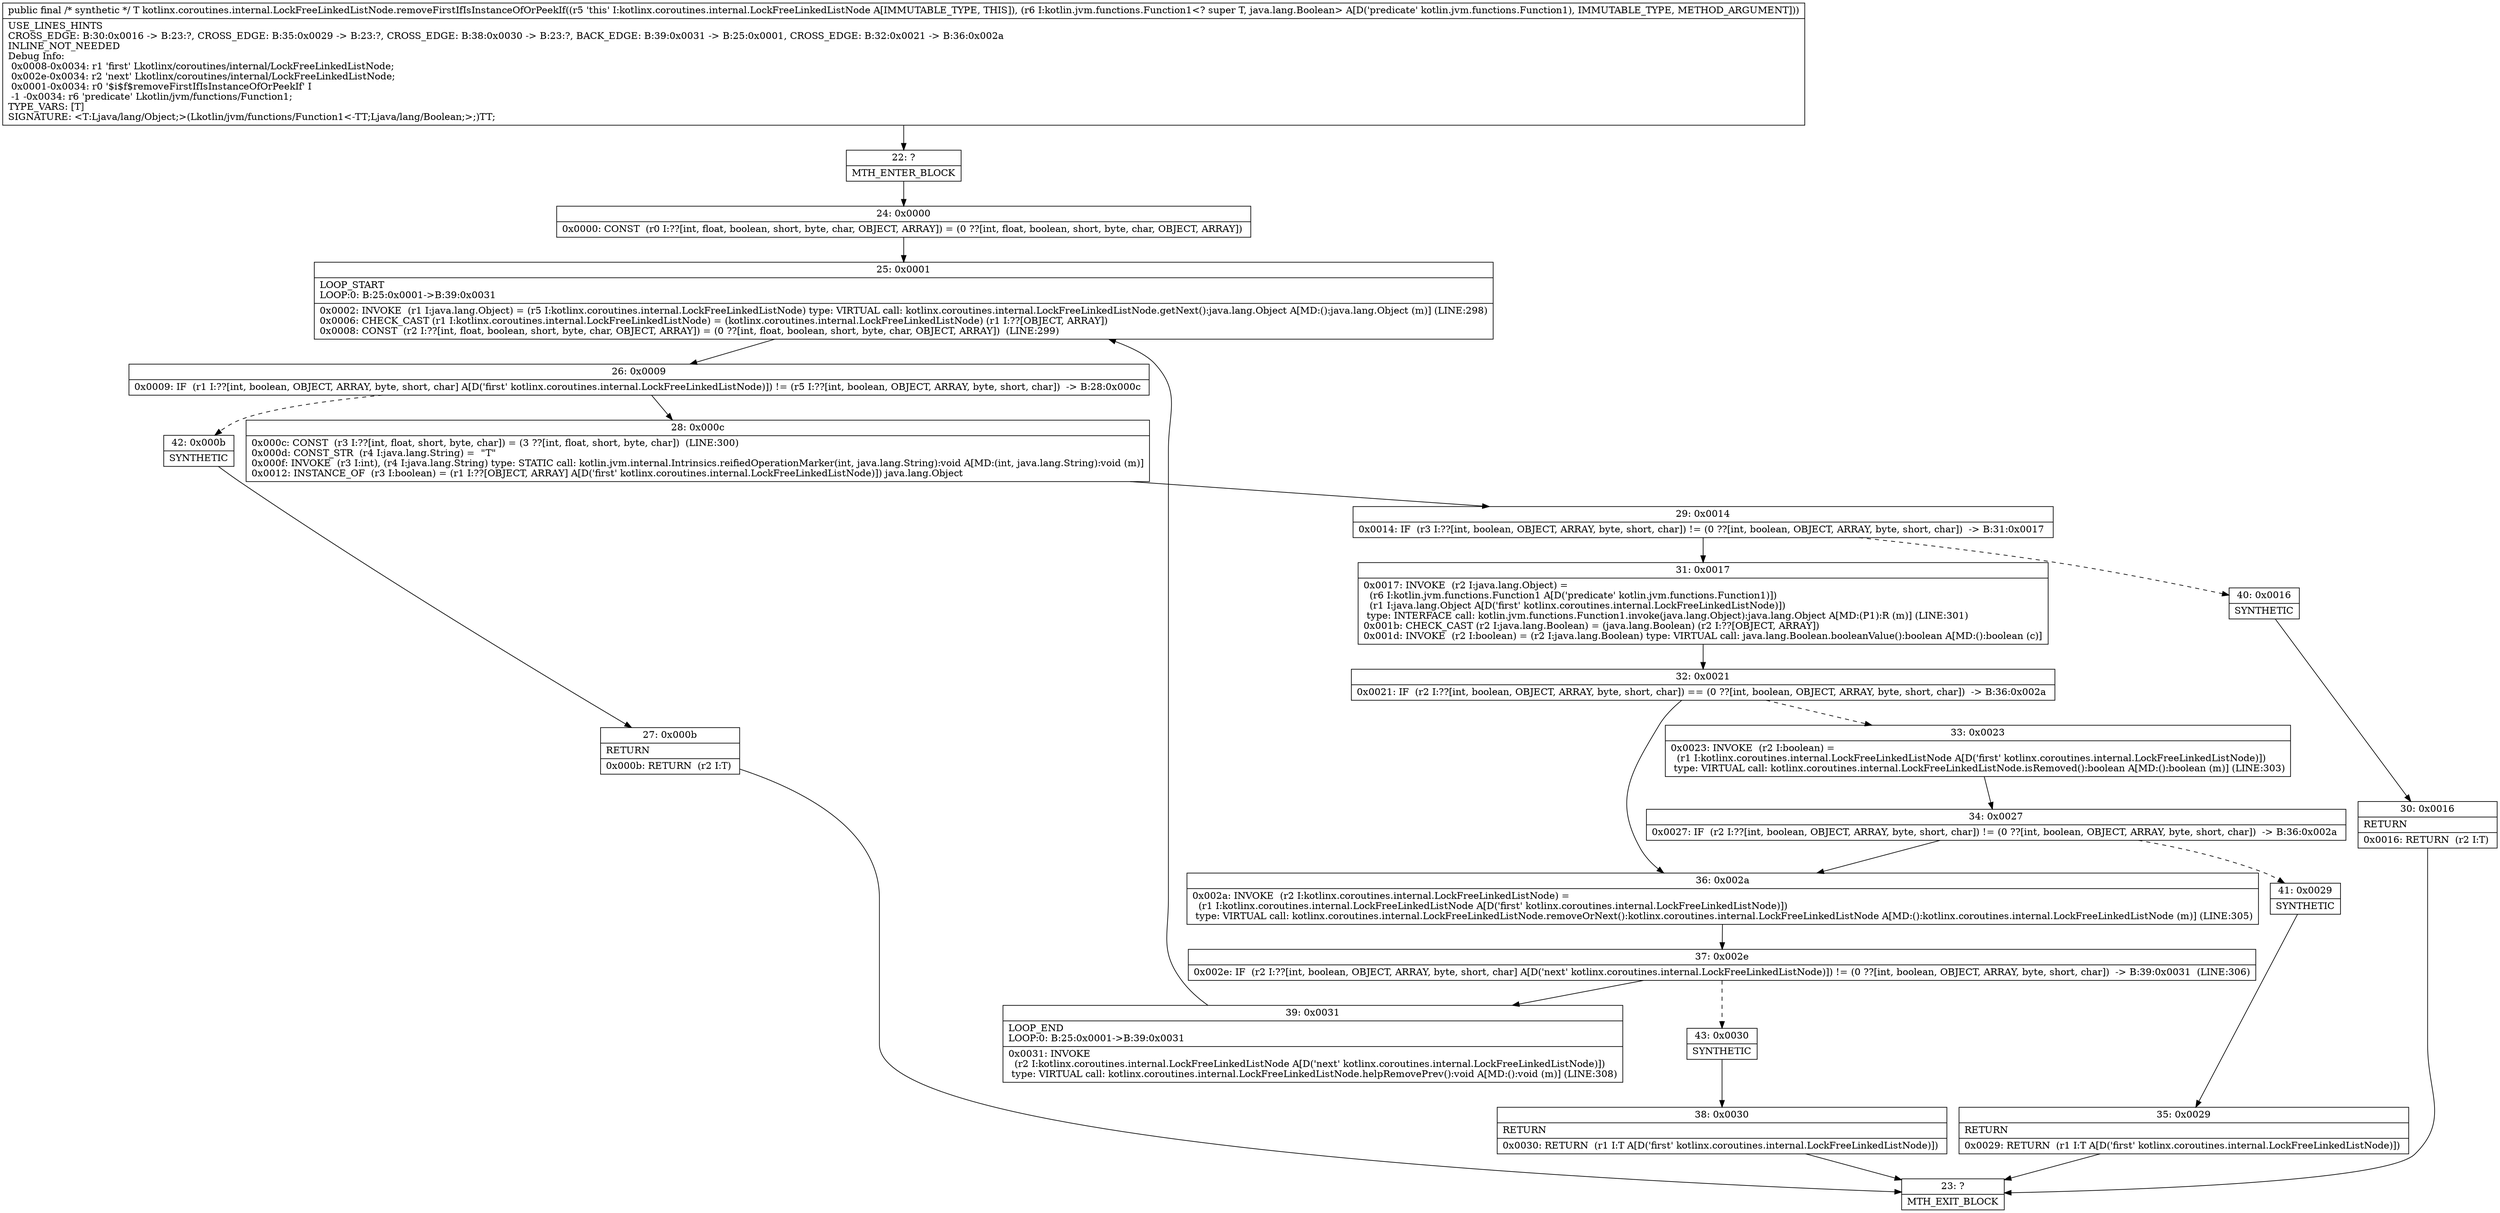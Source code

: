 digraph "CFG forkotlinx.coroutines.internal.LockFreeLinkedListNode.removeFirstIfIsInstanceOfOrPeekIf(Lkotlin\/jvm\/functions\/Function1;)Ljava\/lang\/Object;" {
Node_22 [shape=record,label="{22\:\ ?|MTH_ENTER_BLOCK\l}"];
Node_24 [shape=record,label="{24\:\ 0x0000|0x0000: CONST  (r0 I:??[int, float, boolean, short, byte, char, OBJECT, ARRAY]) = (0 ??[int, float, boolean, short, byte, char, OBJECT, ARRAY]) \l}"];
Node_25 [shape=record,label="{25\:\ 0x0001|LOOP_START\lLOOP:0: B:25:0x0001\-\>B:39:0x0031\l|0x0002: INVOKE  (r1 I:java.lang.Object) = (r5 I:kotlinx.coroutines.internal.LockFreeLinkedListNode) type: VIRTUAL call: kotlinx.coroutines.internal.LockFreeLinkedListNode.getNext():java.lang.Object A[MD:():java.lang.Object (m)] (LINE:298)\l0x0006: CHECK_CAST (r1 I:kotlinx.coroutines.internal.LockFreeLinkedListNode) = (kotlinx.coroutines.internal.LockFreeLinkedListNode) (r1 I:??[OBJECT, ARRAY]) \l0x0008: CONST  (r2 I:??[int, float, boolean, short, byte, char, OBJECT, ARRAY]) = (0 ??[int, float, boolean, short, byte, char, OBJECT, ARRAY])  (LINE:299)\l}"];
Node_26 [shape=record,label="{26\:\ 0x0009|0x0009: IF  (r1 I:??[int, boolean, OBJECT, ARRAY, byte, short, char] A[D('first' kotlinx.coroutines.internal.LockFreeLinkedListNode)]) != (r5 I:??[int, boolean, OBJECT, ARRAY, byte, short, char])  \-\> B:28:0x000c \l}"];
Node_28 [shape=record,label="{28\:\ 0x000c|0x000c: CONST  (r3 I:??[int, float, short, byte, char]) = (3 ??[int, float, short, byte, char])  (LINE:300)\l0x000d: CONST_STR  (r4 I:java.lang.String) =  \"T\" \l0x000f: INVOKE  (r3 I:int), (r4 I:java.lang.String) type: STATIC call: kotlin.jvm.internal.Intrinsics.reifiedOperationMarker(int, java.lang.String):void A[MD:(int, java.lang.String):void (m)]\l0x0012: INSTANCE_OF  (r3 I:boolean) = (r1 I:??[OBJECT, ARRAY] A[D('first' kotlinx.coroutines.internal.LockFreeLinkedListNode)]) java.lang.Object \l}"];
Node_29 [shape=record,label="{29\:\ 0x0014|0x0014: IF  (r3 I:??[int, boolean, OBJECT, ARRAY, byte, short, char]) != (0 ??[int, boolean, OBJECT, ARRAY, byte, short, char])  \-\> B:31:0x0017 \l}"];
Node_31 [shape=record,label="{31\:\ 0x0017|0x0017: INVOKE  (r2 I:java.lang.Object) = \l  (r6 I:kotlin.jvm.functions.Function1 A[D('predicate' kotlin.jvm.functions.Function1)])\l  (r1 I:java.lang.Object A[D('first' kotlinx.coroutines.internal.LockFreeLinkedListNode)])\l type: INTERFACE call: kotlin.jvm.functions.Function1.invoke(java.lang.Object):java.lang.Object A[MD:(P1):R (m)] (LINE:301)\l0x001b: CHECK_CAST (r2 I:java.lang.Boolean) = (java.lang.Boolean) (r2 I:??[OBJECT, ARRAY]) \l0x001d: INVOKE  (r2 I:boolean) = (r2 I:java.lang.Boolean) type: VIRTUAL call: java.lang.Boolean.booleanValue():boolean A[MD:():boolean (c)]\l}"];
Node_32 [shape=record,label="{32\:\ 0x0021|0x0021: IF  (r2 I:??[int, boolean, OBJECT, ARRAY, byte, short, char]) == (0 ??[int, boolean, OBJECT, ARRAY, byte, short, char])  \-\> B:36:0x002a \l}"];
Node_33 [shape=record,label="{33\:\ 0x0023|0x0023: INVOKE  (r2 I:boolean) = \l  (r1 I:kotlinx.coroutines.internal.LockFreeLinkedListNode A[D('first' kotlinx.coroutines.internal.LockFreeLinkedListNode)])\l type: VIRTUAL call: kotlinx.coroutines.internal.LockFreeLinkedListNode.isRemoved():boolean A[MD:():boolean (m)] (LINE:303)\l}"];
Node_34 [shape=record,label="{34\:\ 0x0027|0x0027: IF  (r2 I:??[int, boolean, OBJECT, ARRAY, byte, short, char]) != (0 ??[int, boolean, OBJECT, ARRAY, byte, short, char])  \-\> B:36:0x002a \l}"];
Node_41 [shape=record,label="{41\:\ 0x0029|SYNTHETIC\l}"];
Node_35 [shape=record,label="{35\:\ 0x0029|RETURN\l|0x0029: RETURN  (r1 I:T A[D('first' kotlinx.coroutines.internal.LockFreeLinkedListNode)]) \l}"];
Node_23 [shape=record,label="{23\:\ ?|MTH_EXIT_BLOCK\l}"];
Node_36 [shape=record,label="{36\:\ 0x002a|0x002a: INVOKE  (r2 I:kotlinx.coroutines.internal.LockFreeLinkedListNode) = \l  (r1 I:kotlinx.coroutines.internal.LockFreeLinkedListNode A[D('first' kotlinx.coroutines.internal.LockFreeLinkedListNode)])\l type: VIRTUAL call: kotlinx.coroutines.internal.LockFreeLinkedListNode.removeOrNext():kotlinx.coroutines.internal.LockFreeLinkedListNode A[MD:():kotlinx.coroutines.internal.LockFreeLinkedListNode (m)] (LINE:305)\l}"];
Node_37 [shape=record,label="{37\:\ 0x002e|0x002e: IF  (r2 I:??[int, boolean, OBJECT, ARRAY, byte, short, char] A[D('next' kotlinx.coroutines.internal.LockFreeLinkedListNode)]) != (0 ??[int, boolean, OBJECT, ARRAY, byte, short, char])  \-\> B:39:0x0031  (LINE:306)\l}"];
Node_39 [shape=record,label="{39\:\ 0x0031|LOOP_END\lLOOP:0: B:25:0x0001\-\>B:39:0x0031\l|0x0031: INVOKE  \l  (r2 I:kotlinx.coroutines.internal.LockFreeLinkedListNode A[D('next' kotlinx.coroutines.internal.LockFreeLinkedListNode)])\l type: VIRTUAL call: kotlinx.coroutines.internal.LockFreeLinkedListNode.helpRemovePrev():void A[MD:():void (m)] (LINE:308)\l}"];
Node_43 [shape=record,label="{43\:\ 0x0030|SYNTHETIC\l}"];
Node_38 [shape=record,label="{38\:\ 0x0030|RETURN\l|0x0030: RETURN  (r1 I:T A[D('first' kotlinx.coroutines.internal.LockFreeLinkedListNode)]) \l}"];
Node_40 [shape=record,label="{40\:\ 0x0016|SYNTHETIC\l}"];
Node_30 [shape=record,label="{30\:\ 0x0016|RETURN\l|0x0016: RETURN  (r2 I:T) \l}"];
Node_42 [shape=record,label="{42\:\ 0x000b|SYNTHETIC\l}"];
Node_27 [shape=record,label="{27\:\ 0x000b|RETURN\l|0x000b: RETURN  (r2 I:T) \l}"];
MethodNode[shape=record,label="{public final \/* synthetic *\/ T kotlinx.coroutines.internal.LockFreeLinkedListNode.removeFirstIfIsInstanceOfOrPeekIf((r5 'this' I:kotlinx.coroutines.internal.LockFreeLinkedListNode A[IMMUTABLE_TYPE, THIS]), (r6 I:kotlin.jvm.functions.Function1\<? super T, java.lang.Boolean\> A[D('predicate' kotlin.jvm.functions.Function1), IMMUTABLE_TYPE, METHOD_ARGUMENT]))  | USE_LINES_HINTS\lCROSS_EDGE: B:30:0x0016 \-\> B:23:?, CROSS_EDGE: B:35:0x0029 \-\> B:23:?, CROSS_EDGE: B:38:0x0030 \-\> B:23:?, BACK_EDGE: B:39:0x0031 \-\> B:25:0x0001, CROSS_EDGE: B:32:0x0021 \-\> B:36:0x002a\lINLINE_NOT_NEEDED\lDebug Info:\l  0x0008\-0x0034: r1 'first' Lkotlinx\/coroutines\/internal\/LockFreeLinkedListNode;\l  0x002e\-0x0034: r2 'next' Lkotlinx\/coroutines\/internal\/LockFreeLinkedListNode;\l  0x0001\-0x0034: r0 '$i$f$removeFirstIfIsInstanceOfOrPeekIf' I\l  \-1 \-0x0034: r6 'predicate' Lkotlin\/jvm\/functions\/Function1;\lTYPE_VARS: [T]\lSIGNATURE: \<T:Ljava\/lang\/Object;\>(Lkotlin\/jvm\/functions\/Function1\<\-TT;Ljava\/lang\/Boolean;\>;)TT;\l}"];
MethodNode -> Node_22;Node_22 -> Node_24;
Node_24 -> Node_25;
Node_25 -> Node_26;
Node_26 -> Node_28;
Node_26 -> Node_42[style=dashed];
Node_28 -> Node_29;
Node_29 -> Node_31;
Node_29 -> Node_40[style=dashed];
Node_31 -> Node_32;
Node_32 -> Node_33[style=dashed];
Node_32 -> Node_36;
Node_33 -> Node_34;
Node_34 -> Node_36;
Node_34 -> Node_41[style=dashed];
Node_41 -> Node_35;
Node_35 -> Node_23;
Node_36 -> Node_37;
Node_37 -> Node_39;
Node_37 -> Node_43[style=dashed];
Node_39 -> Node_25;
Node_43 -> Node_38;
Node_38 -> Node_23;
Node_40 -> Node_30;
Node_30 -> Node_23;
Node_42 -> Node_27;
Node_27 -> Node_23;
}

